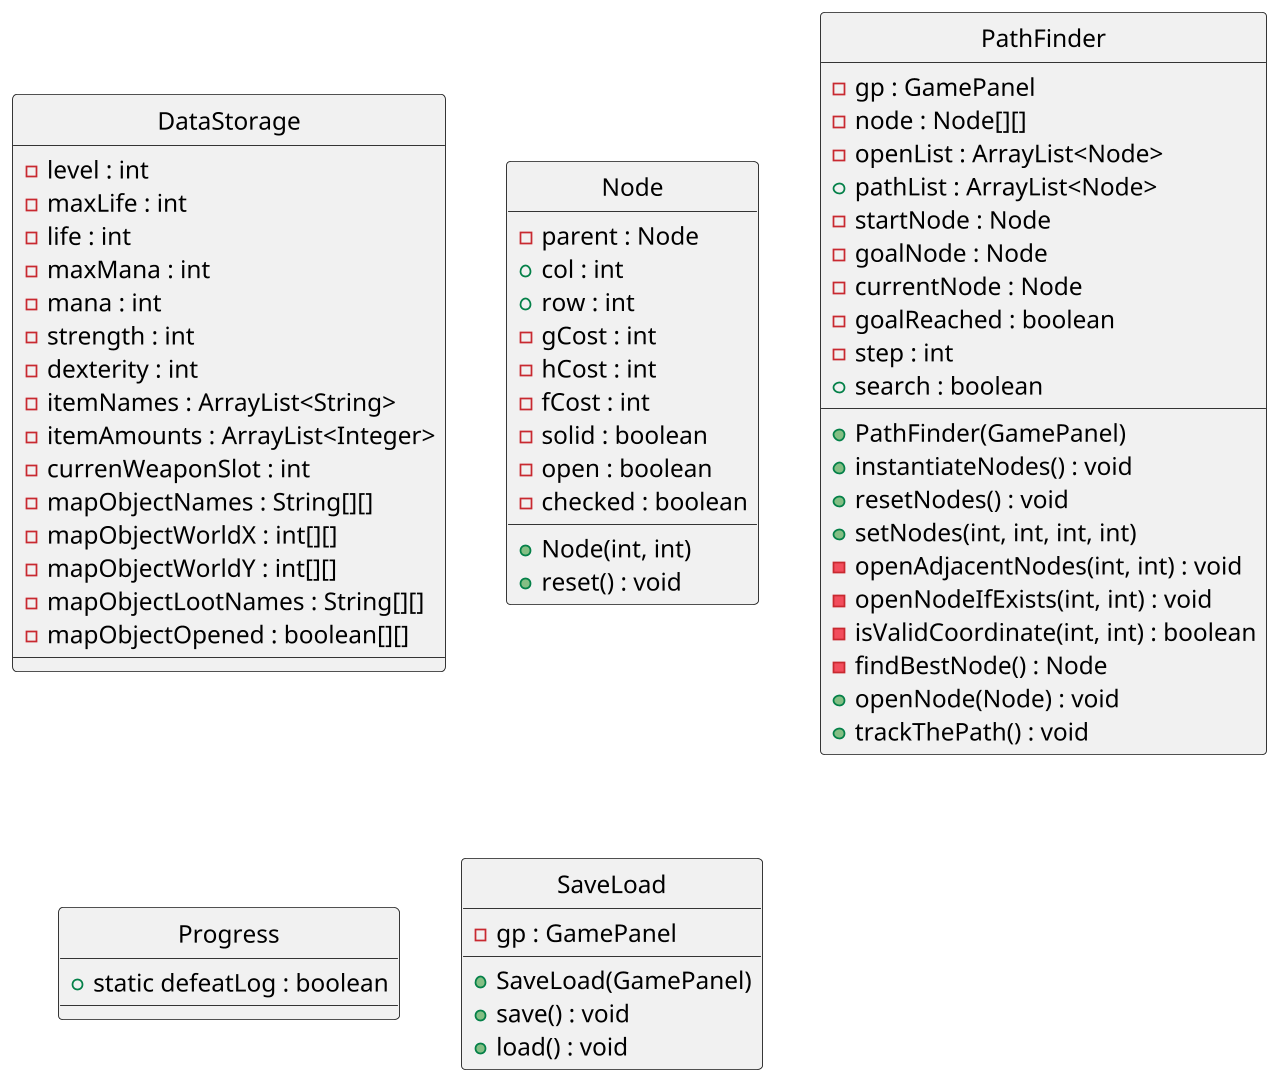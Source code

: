 @startuml "mics"
hide circle
scale 1920*1080

class DataStorage {
    - level : int
    - maxLife : int
    - life : int
    - maxMana : int
    - mana : int
    - strength : int
    - dexterity : int
    - itemNames : ArrayList<String>
    - itemAmounts : ArrayList<Integer>
    - currenWeaponSlot : int
    - mapObjectNames : String[][]
    - mapObjectWorldX : int[][]
    - mapObjectWorldY : int[][]
    - mapObjectLootNames : String[][]
    - mapObjectOpened : boolean[][]
}
class Node {
    - parent : Node
    + col : int
    + row : int
    - gCost : int
    - hCost : int
    - fCost : int
    - solid : boolean
    - open : boolean
    - checked : boolean

    + Node(int, int)
    + reset() : void
}
class PathFinder {
    - gp : GamePanel
    - node : Node[][]
    - openList : ArrayList<Node> 
    + pathList : ArrayList<Node>
    - startNode : Node
    - goalNode : Node
    - currentNode : Node
    - goalReached : boolean
    - step : int
    + search : boolean
    + PathFinder(GamePanel)
    + instantiateNodes() : void
    + resetNodes() : void
    + setNodes(int, int, int, int)
    - openAdjacentNodes(int, int) : void
    - openNodeIfExists(int, int) : void
    - isValidCoordinate(int, int) : boolean
    - findBestNode() : Node
    + openNode(Node) : void
    + trackThePath() : void
}
class Progress {
    + static defeatLog : boolean
}
class SaveLoad {
    - gp : GamePanel
    
    + SaveLoad(GamePanel)
    + save() : void
    + load() : void
}


@enduml